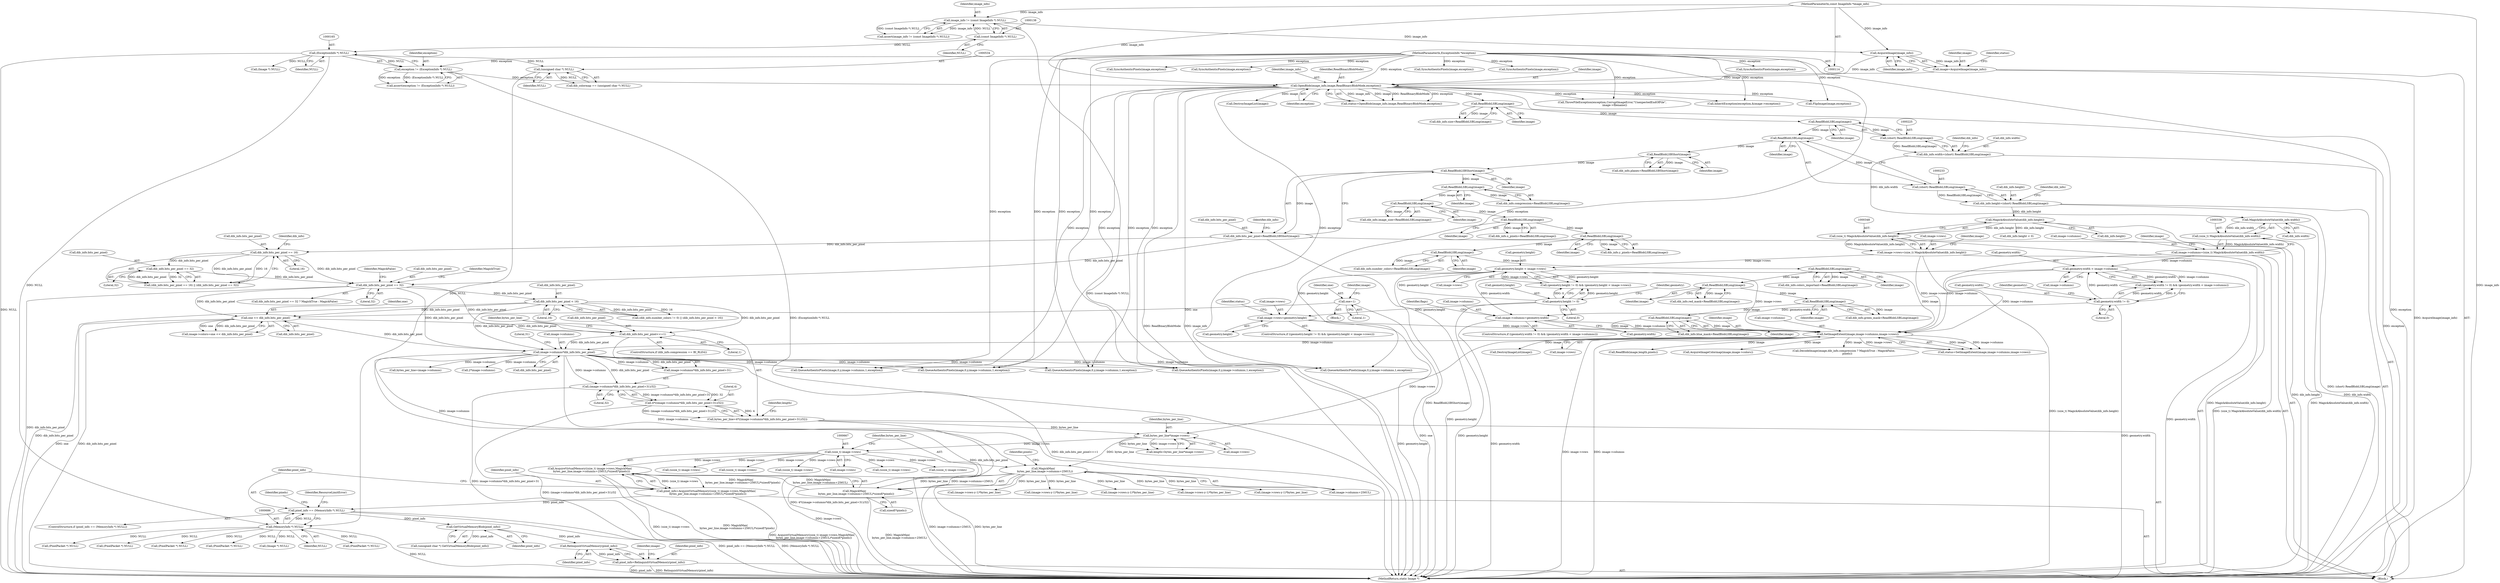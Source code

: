 digraph "0_ImageMagick_f6e9d0d9955e85bdd7540b251cd50d598dacc5e6_10@pointer" {
"1001619" [label="(Call,RelinquishVirtualMemory(pixel_info))"];
"1000695" [label="(Call,GetVirtualMemoryBlob(pixel_info))"];
"1000683" [label="(Call,pixel_info == (MemoryInfo *) NULL)"];
"1000663" [label="(Call,pixel_info=AcquireVirtualMemory((size_t) image->rows,MagickMax(\n    bytes_per_line,image->columns+256UL)*sizeof(*pixels)))"];
"1000665" [label="(Call,AcquireVirtualMemory((size_t) image->rows,MagickMax(\n    bytes_per_line,image->columns+256UL)*sizeof(*pixels)))"];
"1000666" [label="(Call,(size_t) image->rows)"];
"1000658" [label="(Call,bytes_per_line*image->rows)"];
"1000641" [label="(Call,bytes_per_line=4*((image->columns*dib_info.bits_per_pixel+31)/32))"];
"1000643" [label="(Call,4*((image->columns*dib_info.bits_per_pixel+31)/32))"];
"1000645" [label="(Call,(image->columns*dib_info.bits_per_pixel+31)/32)"];
"1000647" [label="(Call,image->columns*dib_info.bits_per_pixel)"];
"1000469" [label="(Call,SetImageExtent(image,image->columns,image->rows))"];
"1000319" [label="(Call,ReadBlobLSBLong(image))"];
"1000313" [label="(Call,ReadBlobLSBLong(image))"];
"1000307" [label="(Call,ReadBlobLSBLong(image))"];
"1000282" [label="(Call,ReadBlobLSBLong(image))"];
"1000276" [label="(Call,ReadBlobLSBLong(image))"];
"1000270" [label="(Call,ReadBlobLSBLong(image))"];
"1000264" [label="(Call,ReadBlobLSBLong(image))"];
"1000258" [label="(Call,ReadBlobLSBLong(image))"];
"1000252" [label="(Call,ReadBlobLSBLong(image))"];
"1000246" [label="(Call,ReadBlobLSBShort(image))"];
"1000240" [label="(Call,ReadBlobLSBShort(image))"];
"1000234" [label="(Call,ReadBlobLSBLong(image))"];
"1000226" [label="(Call,ReadBlobLSBLong(image))"];
"1000209" [label="(Call,ReadBlobLSBLong(image))"];
"1000179" [label="(Call,OpenBlob(image_info,image,ReadBinaryBlobMode,exception))"];
"1000175" [label="(Call,AcquireImage(image_info))"];
"1000135" [label="(Call,image_info != (const ImageInfo *) NULL)"];
"1000115" [label="(MethodParameterIn,const ImageInfo *image_info)"];
"1000137" [label="(Call,(const ImageInfo *) NULL)"];
"1000173" [label="(Call,image=AcquireImage(image_info))"];
"1000162" [label="(Call,exception != (ExceptionInfo *) NULL)"];
"1000116" [label="(MethodParameterIn,ExceptionInfo *exception)"];
"1000164" [label="(Call,(ExceptionInfo *) NULL)"];
"1000333" [label="(Call,image->columns=(size_t) MagickAbsoluteValue(dib_info.width))"];
"1000337" [label="(Call,(size_t) MagickAbsoluteValue(dib_info.width))"];
"1000339" [label="(Call,MagickAbsoluteValue(dib_info.width))"];
"1000220" [label="(Call,dib_info.width=(short) ReadBlobLSBLong(image))"];
"1000224" [label="(Call,(short) ReadBlobLSBLong(image))"];
"1000435" [label="(Call,image->columns=geometry.width)"];
"1000423" [label="(Call,geometry.width != 0)"];
"1000428" [label="(Call,geometry.width < image->columns)"];
"1000460" [label="(Call,image->rows=geometry.height)"];
"1000448" [label="(Call,geometry.height != 0)"];
"1000453" [label="(Call,geometry.height < image->rows)"];
"1000343" [label="(Call,image->rows=(size_t) MagickAbsoluteValue(dib_info.height))"];
"1000347" [label="(Call,(size_t) MagickAbsoluteValue(dib_info.height))"];
"1000349" [label="(Call,MagickAbsoluteValue(dib_info.height))"];
"1000228" [label="(Call,dib_info.height=(short) ReadBlobLSBLong(image))"];
"1000232" [label="(Call,(short) ReadBlobLSBLong(image))"];
"1000636" [label="(Call,dib_info.bits_per_pixel<<=1)"];
"1000365" [label="(Call,dib_info.bits_per_pixel < 16)"];
"1000326" [label="(Call,dib_info.bits_per_pixel == 32)"];
"1000297" [label="(Call,dib_info.bits_per_pixel == 32)"];
"1000292" [label="(Call,dib_info.bits_per_pixel == 16)"];
"1000242" [label="(Call,dib_info.bits_per_pixel=ReadBlobLSBShort(image))"];
"1000397" [label="(Call,one << dib_info.bits_per_pixel)"];
"1000384" [label="(Call,one=1)"];
"1000671" [label="(Call,MagickMax(\n    bytes_per_line,image->columns+256UL)*sizeof(*pixels))"];
"1000672" [label="(Call,MagickMax(\n    bytes_per_line,image->columns+256UL))"];
"1000685" [label="(Call,(MemoryInfo *) NULL)"];
"1000533" [label="(Call,(unsigned char *) NULL)"];
"1001617" [label="(Call,pixel_info=RelinquishVirtualMemory(pixel_info))"];
"1000369" [label="(Literal,16)"];
"1000928" [label="(Call,SyncAuthenticPixels(image,exception))"];
"1000325" [label="(Call,dib_info.bits_per_pixel == 32 ? MagickTrue : MagickFalse)"];
"1000448" [label="(Call,geometry.height != 0)"];
"1000689" [label="(Identifier,ResourceLimitError)"];
"1000471" [label="(Call,image->columns)"];
"1000137" [label="(Call,(const ImageInfo *) NULL)"];
"1000221" [label="(Call,dib_info.width)"];
"1000298" [label="(Call,dib_info.bits_per_pixel)"];
"1000179" [label="(Call,OpenBlob(image_info,image,ReadBinaryBlobMode,exception))"];
"1000227" [label="(Identifier,image)"];
"1000682" [label="(ControlStructure,if (pixel_info == (MemoryInfo *) NULL))"];
"1000303" [label="(Call,dib_info.red_mask=ReadBlobLSBLong(image))"];
"1001670" [label="(MethodReturn,static Image *)"];
"1000467" [label="(Call,status=SetImageExtent(image,image->columns,image->rows))"];
"1000385" [label="(Identifier,one)"];
"1000989" [label="(Call,(image->rows-y-1)*bytes_per_line)"];
"1000672" [label="(Call,MagickMax(\n    bytes_per_line,image->columns+256UL))"];
"1000174" [label="(Identifier,image)"];
"1000340" [label="(Call,dib_info.width)"];
"1000309" [label="(Call,dib_info.green_mask=ReadBlobLSBLong(image))"];
"1001150" [label="(Call,bytes_per_line=image->columns)"];
"1000116" [label="(MethodParameterIn,ExceptionInfo *exception)"];
"1000659" [label="(Identifier,bytes_per_line)"];
"1000272" [label="(Call,dib_info.number_colors=ReadBlobLSBLong(image))"];
"1000230" [label="(Identifier,dib_info)"];
"1000423" [label="(Call,geometry.width != 0)"];
"1000345" [label="(Identifier,image)"];
"1000235" [label="(Identifier,image)"];
"1000209" [label="(Call,ReadBlobLSBLong(image))"];
"1000247" [label="(Identifier,image)"];
"1000469" [label="(Call,SetImageExtent(image,image->columns,image->rows))"];
"1001198" [label="(Call,(PixelPacket *) NULL)"];
"1000320" [label="(Identifier,image)"];
"1000339" [label="(Call,MagickAbsoluteValue(dib_info.width))"];
"1001301" [label="(Call,(ssize_t) image->rows)"];
"1000343" [label="(Call,image->rows=(size_t) MagickAbsoluteValue(dib_info.height))"];
"1001159" [label="(Call,(ssize_t) image->rows)"];
"1000489" [label="(Call,DestroyImageList(image))"];
"1000194" [label="(Call,(Image *) NULL)"];
"1000664" [label="(Identifier,pixel_info)"];
"1000277" [label="(Identifier,image)"];
"1000173" [label="(Call,image=AcquireImage(image_info))"];
"1000474" [label="(Call,image->rows)"];
"1000182" [label="(Identifier,ReadBinaryBlobMode)"];
"1000656" [label="(Call,length=bytes_per_line*image->rows)"];
"1000139" [label="(Identifier,NULL)"];
"1001328" [label="(Call,QueueAuthenticPixels(image,0,y,image->columns,1,exception))"];
"1000783" [label="(Call,(ssize_t) image->rows)"];
"1000162" [label="(Call,exception != (ExceptionInfo *) NULL)"];
"1000452" [label="(Literal,0)"];
"1000660" [label="(Call,image->rows)"];
"1000712" [label="(Call,ReadBlob(image,length,pixels))"];
"1001292" [label="(Call,2*image->columns)"];
"1000454" [label="(Call,geometry.height)"];
"1001649" [label="(Call,(Image *) NULL)"];
"1000673" [label="(Identifier,bytes_per_line)"];
"1000637" [label="(Call,dib_info.bits_per_pixel)"];
"1001000" [label="(Call,QueueAuthenticPixels(image,0,y,image->columns,1,exception))"];
"1000232" [label="(Call,(short) ReadBlobLSBLong(image))"];
"1000390" [label="(Identifier,image)"];
"1000531" [label="(Call,dib_colormap == (unsigned char *) NULL)"];
"1000461" [label="(Call,image->rows)"];
"1001237" [label="(Call,SyncAuthenticPixels(image,exception))"];
"1000260" [label="(Call,dib_info.x_pixels=ReadBlobLSBLong(image))"];
"1000315" [label="(Call,dib_info.blue_mask=ReadBlobLSBLong(image))"];
"1000668" [label="(Call,image->rows)"];
"1000683" [label="(Call,pixel_info == (MemoryInfo *) NULL)"];
"1000161" [label="(Call,assert(exception != (ExceptionInfo *) NULL))"];
"1000449" [label="(Call,geometry.height)"];
"1000181" [label="(Identifier,image)"];
"1000810" [label="(Call,QueueAuthenticPixels(image,0,y,image->columns,1,exception))"];
"1000191" [label="(Call,DestroyImageList(image))"];
"1000307" [label="(Call,ReadBlobLSBLong(image))"];
"1000655" [label="(Literal,32)"];
"1000296" [label="(Literal,16)"];
"1000365" [label="(Call,dib_info.bits_per_pixel < 16)"];
"1000164" [label="(Call,(ExceptionInfo *) NULL)"];
"1000282" [label="(Call,ReadBlobLSBLong(image))"];
"1000687" [label="(Identifier,NULL)"];
"1000654" [label="(Literal,31)"];
"1000693" [label="(Call,(unsigned char *) GetVirtualMemoryBlob(pixel_info))"];
"1000674" [label="(Call,image->columns+256UL)"];
"1000359" [label="(Call,(dib_info.number_colors != 0) || (dib_info.bits_per_pixel < 16))"];
"1000646" [label="(Call,image->columns*dib_info.bits_per_pixel+31)"];
"1000822" [label="(Call,(PixelPacket *) NULL)"];
"1001097" [label="(Call,SyncAuthenticPixels(image,exception))"];
"1000334" [label="(Call,image->columns)"];
"1000421" [label="(ControlStructure,if ((geometry.width != 0) && (geometry.width < image->columns)))"];
"1000205" [label="(Call,dib_info.size=ReadBlobLSBLong(image))"];
"1000264" [label="(Call,ReadBlobLSBLong(image))"];
"1000436" [label="(Call,image->columns)"];
"1000236" [label="(Call,dib_info.planes=ReadBlobLSBShort(image))"];
"1000460" [label="(Call,image->rows=geometry.height)"];
"1000444" [label="(Identifier,flags)"];
"1000242" [label="(Call,dib_info.bits_per_pixel=ReadBlobLSBShort(image))"];
"1000349" [label="(Call,MagickAbsoluteValue(dib_info.height))"];
"1000482" [label="(Call,InheritException(exception,&image->exception))"];
"1000210" [label="(Identifier,image)"];
"1000330" [label="(Literal,32)"];
"1000696" [label="(Identifier,pixel_info)"];
"1001487" [label="(Call,(ssize_t) image->rows)"];
"1000428" [label="(Call,geometry.width < image->columns)"];
"1001617" [label="(Call,pixel_info=RelinquishVirtualMemory(pixel_info))"];
"1000658" [label="(Call,bytes_per_line*image->rows)"];
"1000278" [label="(Call,dib_info.colors_important=ReadBlobLSBLong(image))"];
"1000685" [label="(Call,(MemoryInfo *) NULL)"];
"1000258" [label="(Call,ReadBlobLSBLong(image))"];
"1000270" [label="(Call,ReadBlobLSBLong(image))"];
"1000180" [label="(Identifier,image_info)"];
"1000695" [label="(Call,GetVirtualMemoryBlob(pixel_info))"];
"1000344" [label="(Call,image->rows)"];
"1001643" [label="(Call,FlipImage(image,exception))"];
"1000134" [label="(Call,assert(image_info != (const ImageInfo *) NULL))"];
"1001624" [label="(Identifier,image)"];
"1000347" [label="(Call,(size_t) MagickAbsoluteValue(dib_info.height))"];
"1000681" [label="(Identifier,pixels)"];
"1001634" [label="(Call,dib_info.height < 0)"];
"1001526" [label="(Call,(PixelPacket *) NULL)"];
"1000671" [label="(Call,MagickMax(\n    bytes_per_line,image->columns+256UL)*sizeof(*pixels))"];
"1000228" [label="(Call,dib_info.height=(short) ReadBlobLSBLong(image))"];
"1000366" [label="(Call,dib_info.bits_per_pixel)"];
"1000117" [label="(Block,)"];
"1000422" [label="(Call,(geometry.width != 0) && (geometry.width < image->columns))"];
"1001619" [label="(Call,RelinquishVirtualMemory(pixel_info))"];
"1000470" [label="(Identifier,image)"];
"1000283" [label="(Identifier,image)"];
"1000657" [label="(Identifier,length)"];
"1000229" [label="(Call,dib_info.height)"];
"1000252" [label="(Call,ReadBlobLSBLong(image))"];
"1000332" [label="(Identifier,MagickFalse)"];
"1000240" [label="(Call,ReadBlobLSBShort(image))"];
"1000246" [label="(Call,ReadBlobLSBShort(image))"];
"1000243" [label="(Call,dib_info.bits_per_pixel)"];
"1000642" [label="(Identifier,bytes_per_line)"];
"1000314" [label="(Identifier,image)"];
"1000641" [label="(Call,bytes_per_line=4*((image->columns*dib_info.bits_per_pixel+31)/32))"];
"1000326" [label="(Call,dib_info.bits_per_pixel == 32)"];
"1000248" [label="(Call,dib_info.compression=ReadBlobLSBLong(image))"];
"1000297" [label="(Call,dib_info.bits_per_pixel == 32)"];
"1000115" [label="(MethodParameterIn,const ImageInfo *image_info)"];
"1000648" [label="(Call,image->columns)"];
"1000432" [label="(Call,image->columns)"];
"1000799" [label="(Call,(image->rows-y-1)*bytes_per_line)"];
"1000163" [label="(Identifier,exception)"];
"1000424" [label="(Call,geometry.width)"];
"1000327" [label="(Call,dib_info.bits_per_pixel)"];
"1000301" [label="(Literal,32)"];
"1000259" [label="(Identifier,image)"];
"1000640" [label="(Literal,1)"];
"1000238" [label="(Identifier,dib_info)"];
"1000427" [label="(Literal,0)"];
"1001012" [label="(Call,(PixelPacket *) NULL)"];
"1000644" [label="(Literal,4)"];
"1000651" [label="(Call,dib_info.bits_per_pixel)"];
"1000973" [label="(Call,(ssize_t) image->rows)"];
"1000337" [label="(Call,(size_t) MagickAbsoluteValue(dib_info.width))"];
"1000684" [label="(Identifier,pixel_info)"];
"1000397" [label="(Call,one << dib_info.bits_per_pixel)"];
"1000183" [label="(Identifier,exception)"];
"1000398" [label="(Identifier,one)"];
"1000370" [label="(Block,)"];
"1000386" [label="(Literal,1)"];
"1001340" [label="(Call,(PixelPacket *) NULL)"];
"1000447" [label="(Call,(geometry.height != 0) && (geometry.height < image->rows))"];
"1000384" [label="(Call,one=1)"];
"1000299" [label="(Identifier,dib_info)"];
"1000350" [label="(Call,dib_info.height)"];
"1001618" [label="(Identifier,pixel_info)"];
"1000630" [label="(ControlStructure,if (dib_info.compression == BI_RLE4))"];
"1000453" [label="(Call,geometry.height < image->rows)"];
"1000679" [label="(Call,sizeof(*pixels))"];
"1000241" [label="(Identifier,image)"];
"1000271" [label="(Identifier,image)"];
"1000503" [label="(Call,AcquireImageColormap(image,image->colors))"];
"1000266" [label="(Call,dib_info.y_pixels=ReadBlobLSBLong(image))"];
"1000166" [label="(Identifier,NULL)"];
"1000292" [label="(Call,dib_info.bits_per_pixel == 16)"];
"1000665" [label="(Call,AcquireVirtualMemory((size_t) image->rows,MagickMax(\n    bytes_per_line,image->columns+256UL)*sizeof(*pixels)))"];
"1000136" [label="(Identifier,image_info)"];
"1000429" [label="(Call,geometry.width)"];
"1000692" [label="(Identifier,pixels)"];
"1000333" [label="(Call,image->columns=(size_t) MagickAbsoluteValue(dib_info.width))"];
"1000455" [label="(Identifier,geometry)"];
"1000224" [label="(Call,(short) ReadBlobLSBLong(image))"];
"1000226" [label="(Call,ReadBlobLSBLong(image))"];
"1000355" [label="(Identifier,image)"];
"1001514" [label="(Call,QueueAuthenticPixels(image,0,y,image->columns,1,exception))"];
"1000439" [label="(Call,geometry.width)"];
"1000393" [label="(Call,image->colors=one << dib_info.bits_per_pixel)"];
"1000636" [label="(Call,dib_info.bits_per_pixel<<=1)"];
"1001175" [label="(Call,(image->rows-y-1)*bytes_per_line)"];
"1000645" [label="(Call,(image->columns*dib_info.bits_per_pixel+31)/32)"];
"1000178" [label="(Identifier,status)"];
"1001578" [label="(Call,SyncAuthenticPixels(image,exception))"];
"1000446" [label="(ControlStructure,if ((geometry.height != 0) && (geometry.height < image->rows)))"];
"1000177" [label="(Call,status=OpenBlob(image_info,image,ReadBinaryBlobMode,exception))"];
"1000399" [label="(Call,dib_info.bits_per_pixel)"];
"1000464" [label="(Call,geometry.height)"];
"1000234" [label="(Call,ReadBlobLSBLong(image))"];
"1001503" [label="(Call,(image->rows-y-1)*bytes_per_line)"];
"1000535" [label="(Identifier,NULL)"];
"1000647" [label="(Call,image->columns*dib_info.bits_per_pixel)"];
"1001626" [label="(Call,ThrowFileException(exception,CorruptImageError,\"UnexpectedEndOfFile\",\n      image->filename))"];
"1000533" [label="(Call,(unsigned char *) NULL)"];
"1000729" [label="(Call,DecodeImage(image,dib_info.compression ? MagickTrue : MagickFalse,\n        pixels))"];
"1000276" [label="(Call,ReadBlobLSBLong(image))"];
"1000313" [label="(Call,ReadBlobLSBLong(image))"];
"1000220" [label="(Call,dib_info.width=(short) ReadBlobLSBLong(image))"];
"1000430" [label="(Identifier,geometry)"];
"1001620" [label="(Identifier,pixel_info)"];
"1000293" [label="(Call,dib_info.bits_per_pixel)"];
"1000175" [label="(Call,AcquireImage(image_info))"];
"1000291" [label="(Call,(dib_info.bits_per_pixel == 16) || (dib_info.bits_per_pixel == 32))"];
"1000176" [label="(Identifier,image_info)"];
"1001186" [label="(Call,QueueAuthenticPixels(image,0,y,image->columns,1,exception))"];
"1000331" [label="(Identifier,MagickTrue)"];
"1000253" [label="(Identifier,image)"];
"1000468" [label="(Identifier,status)"];
"1000135" [label="(Call,image_info != (const ImageInfo *) NULL)"];
"1001445" [label="(Call,SyncAuthenticPixels(image,exception))"];
"1000435" [label="(Call,image->columns=geometry.width)"];
"1000250" [label="(Identifier,dib_info)"];
"1001317" [label="(Call,(image->rows-y-1)*bytes_per_line)"];
"1000319" [label="(Call,ReadBlobLSBLong(image))"];
"1000254" [label="(Call,dib_info.image_size=ReadBlobLSBLong(image))"];
"1000265" [label="(Identifier,image)"];
"1000308" [label="(Identifier,image)"];
"1000666" [label="(Call,(size_t) image->rows)"];
"1000663" [label="(Call,pixel_info=AcquireVirtualMemory((size_t) image->rows,MagickMax(\n    bytes_per_line,image->columns+256UL)*sizeof(*pixels)))"];
"1000457" [label="(Call,image->rows)"];
"1000643" [label="(Call,4*((image->columns*dib_info.bits_per_pixel+31)/32))"];
"1001619" -> "1001617"  [label="AST: "];
"1001619" -> "1001620"  [label="CFG: "];
"1001620" -> "1001619"  [label="AST: "];
"1001617" -> "1001619"  [label="CFG: "];
"1001619" -> "1001617"  [label="DDG: pixel_info"];
"1000695" -> "1001619"  [label="DDG: pixel_info"];
"1000695" -> "1000693"  [label="AST: "];
"1000695" -> "1000696"  [label="CFG: "];
"1000696" -> "1000695"  [label="AST: "];
"1000693" -> "1000695"  [label="CFG: "];
"1000695" -> "1000693"  [label="DDG: pixel_info"];
"1000683" -> "1000695"  [label="DDG: pixel_info"];
"1000683" -> "1000682"  [label="AST: "];
"1000683" -> "1000685"  [label="CFG: "];
"1000684" -> "1000683"  [label="AST: "];
"1000685" -> "1000683"  [label="AST: "];
"1000689" -> "1000683"  [label="CFG: "];
"1000692" -> "1000683"  [label="CFG: "];
"1000683" -> "1001670"  [label="DDG: pixel_info == (MemoryInfo *) NULL"];
"1000683" -> "1001670"  [label="DDG: (MemoryInfo *) NULL"];
"1000663" -> "1000683"  [label="DDG: pixel_info"];
"1000685" -> "1000683"  [label="DDG: NULL"];
"1000663" -> "1000117"  [label="AST: "];
"1000663" -> "1000665"  [label="CFG: "];
"1000664" -> "1000663"  [label="AST: "];
"1000665" -> "1000663"  [label="AST: "];
"1000684" -> "1000663"  [label="CFG: "];
"1000663" -> "1001670"  [label="DDG: AcquireVirtualMemory((size_t) image->rows,MagickMax(\n    bytes_per_line,image->columns+256UL)*sizeof(*pixels))"];
"1000665" -> "1000663"  [label="DDG: (size_t) image->rows"];
"1000665" -> "1000663"  [label="DDG: MagickMax(\n    bytes_per_line,image->columns+256UL)*sizeof(*pixels)"];
"1000665" -> "1000671"  [label="CFG: "];
"1000666" -> "1000665"  [label="AST: "];
"1000671" -> "1000665"  [label="AST: "];
"1000665" -> "1001670"  [label="DDG: MagickMax(\n    bytes_per_line,image->columns+256UL)*sizeof(*pixels)"];
"1000665" -> "1001670"  [label="DDG: (size_t) image->rows"];
"1000666" -> "1000665"  [label="DDG: image->rows"];
"1000671" -> "1000665"  [label="DDG: MagickMax(\n    bytes_per_line,image->columns+256UL)"];
"1000666" -> "1000668"  [label="CFG: "];
"1000667" -> "1000666"  [label="AST: "];
"1000668" -> "1000666"  [label="AST: "];
"1000673" -> "1000666"  [label="CFG: "];
"1000666" -> "1001670"  [label="DDG: image->rows"];
"1000658" -> "1000666"  [label="DDG: image->rows"];
"1000666" -> "1000783"  [label="DDG: image->rows"];
"1000666" -> "1000973"  [label="DDG: image->rows"];
"1000666" -> "1001159"  [label="DDG: image->rows"];
"1000666" -> "1001301"  [label="DDG: image->rows"];
"1000666" -> "1001487"  [label="DDG: image->rows"];
"1000658" -> "1000656"  [label="AST: "];
"1000658" -> "1000660"  [label="CFG: "];
"1000659" -> "1000658"  [label="AST: "];
"1000660" -> "1000658"  [label="AST: "];
"1000656" -> "1000658"  [label="CFG: "];
"1000658" -> "1000656"  [label="DDG: bytes_per_line"];
"1000658" -> "1000656"  [label="DDG: image->rows"];
"1000641" -> "1000658"  [label="DDG: bytes_per_line"];
"1000469" -> "1000658"  [label="DDG: image->rows"];
"1000658" -> "1000672"  [label="DDG: bytes_per_line"];
"1000641" -> "1000117"  [label="AST: "];
"1000641" -> "1000643"  [label="CFG: "];
"1000642" -> "1000641"  [label="AST: "];
"1000643" -> "1000641"  [label="AST: "];
"1000657" -> "1000641"  [label="CFG: "];
"1000641" -> "1001670"  [label="DDG: 4*((image->columns*dib_info.bits_per_pixel+31)/32)"];
"1000643" -> "1000641"  [label="DDG: 4"];
"1000643" -> "1000641"  [label="DDG: (image->columns*dib_info.bits_per_pixel+31)/32"];
"1000643" -> "1000645"  [label="CFG: "];
"1000644" -> "1000643"  [label="AST: "];
"1000645" -> "1000643"  [label="AST: "];
"1000643" -> "1001670"  [label="DDG: (image->columns*dib_info.bits_per_pixel+31)/32"];
"1000645" -> "1000643"  [label="DDG: image->columns*dib_info.bits_per_pixel+31"];
"1000645" -> "1000643"  [label="DDG: 32"];
"1000645" -> "1000655"  [label="CFG: "];
"1000646" -> "1000645"  [label="AST: "];
"1000655" -> "1000645"  [label="AST: "];
"1000645" -> "1001670"  [label="DDG: image->columns*dib_info.bits_per_pixel+31"];
"1000647" -> "1000645"  [label="DDG: image->columns"];
"1000647" -> "1000645"  [label="DDG: dib_info.bits_per_pixel"];
"1000647" -> "1000646"  [label="AST: "];
"1000647" -> "1000651"  [label="CFG: "];
"1000648" -> "1000647"  [label="AST: "];
"1000651" -> "1000647"  [label="AST: "];
"1000654" -> "1000647"  [label="CFG: "];
"1000647" -> "1001670"  [label="DDG: dib_info.bits_per_pixel"];
"1000647" -> "1000646"  [label="DDG: image->columns"];
"1000647" -> "1000646"  [label="DDG: dib_info.bits_per_pixel"];
"1000469" -> "1000647"  [label="DDG: image->columns"];
"1000636" -> "1000647"  [label="DDG: dib_info.bits_per_pixel"];
"1000365" -> "1000647"  [label="DDG: dib_info.bits_per_pixel"];
"1000326" -> "1000647"  [label="DDG: dib_info.bits_per_pixel"];
"1000397" -> "1000647"  [label="DDG: dib_info.bits_per_pixel"];
"1000647" -> "1000672"  [label="DDG: image->columns"];
"1000647" -> "1000674"  [label="DDG: image->columns"];
"1000647" -> "1000810"  [label="DDG: image->columns"];
"1000647" -> "1001000"  [label="DDG: image->columns"];
"1000647" -> "1001150"  [label="DDG: image->columns"];
"1000647" -> "1001186"  [label="DDG: image->columns"];
"1000647" -> "1001292"  [label="DDG: image->columns"];
"1000647" -> "1001328"  [label="DDG: image->columns"];
"1000647" -> "1001514"  [label="DDG: image->columns"];
"1000469" -> "1000467"  [label="AST: "];
"1000469" -> "1000474"  [label="CFG: "];
"1000470" -> "1000469"  [label="AST: "];
"1000471" -> "1000469"  [label="AST: "];
"1000474" -> "1000469"  [label="AST: "];
"1000467" -> "1000469"  [label="CFG: "];
"1000469" -> "1001670"  [label="DDG: image->rows"];
"1000469" -> "1001670"  [label="DDG: image->columns"];
"1000469" -> "1000467"  [label="DDG: image"];
"1000469" -> "1000467"  [label="DDG: image->columns"];
"1000469" -> "1000467"  [label="DDG: image->rows"];
"1000319" -> "1000469"  [label="DDG: image"];
"1000282" -> "1000469"  [label="DDG: image"];
"1000333" -> "1000469"  [label="DDG: image->columns"];
"1000435" -> "1000469"  [label="DDG: image->columns"];
"1000428" -> "1000469"  [label="DDG: image->columns"];
"1000460" -> "1000469"  [label="DDG: image->rows"];
"1000343" -> "1000469"  [label="DDG: image->rows"];
"1000453" -> "1000469"  [label="DDG: image->rows"];
"1000469" -> "1000489"  [label="DDG: image"];
"1000469" -> "1000503"  [label="DDG: image"];
"1000469" -> "1000712"  [label="DDG: image"];
"1000469" -> "1000729"  [label="DDG: image"];
"1000319" -> "1000315"  [label="AST: "];
"1000319" -> "1000320"  [label="CFG: "];
"1000320" -> "1000319"  [label="AST: "];
"1000315" -> "1000319"  [label="CFG: "];
"1000319" -> "1000315"  [label="DDG: image"];
"1000313" -> "1000319"  [label="DDG: image"];
"1000313" -> "1000309"  [label="AST: "];
"1000313" -> "1000314"  [label="CFG: "];
"1000314" -> "1000313"  [label="AST: "];
"1000309" -> "1000313"  [label="CFG: "];
"1000313" -> "1000309"  [label="DDG: image"];
"1000307" -> "1000313"  [label="DDG: image"];
"1000307" -> "1000303"  [label="AST: "];
"1000307" -> "1000308"  [label="CFG: "];
"1000308" -> "1000307"  [label="AST: "];
"1000303" -> "1000307"  [label="CFG: "];
"1000307" -> "1000303"  [label="DDG: image"];
"1000282" -> "1000307"  [label="DDG: image"];
"1000282" -> "1000278"  [label="AST: "];
"1000282" -> "1000283"  [label="CFG: "];
"1000283" -> "1000282"  [label="AST: "];
"1000278" -> "1000282"  [label="CFG: "];
"1000282" -> "1000278"  [label="DDG: image"];
"1000276" -> "1000282"  [label="DDG: image"];
"1000276" -> "1000272"  [label="AST: "];
"1000276" -> "1000277"  [label="CFG: "];
"1000277" -> "1000276"  [label="AST: "];
"1000272" -> "1000276"  [label="CFG: "];
"1000276" -> "1000272"  [label="DDG: image"];
"1000270" -> "1000276"  [label="DDG: image"];
"1000270" -> "1000266"  [label="AST: "];
"1000270" -> "1000271"  [label="CFG: "];
"1000271" -> "1000270"  [label="AST: "];
"1000266" -> "1000270"  [label="CFG: "];
"1000270" -> "1000266"  [label="DDG: image"];
"1000264" -> "1000270"  [label="DDG: image"];
"1000264" -> "1000260"  [label="AST: "];
"1000264" -> "1000265"  [label="CFG: "];
"1000265" -> "1000264"  [label="AST: "];
"1000260" -> "1000264"  [label="CFG: "];
"1000264" -> "1000260"  [label="DDG: image"];
"1000258" -> "1000264"  [label="DDG: image"];
"1000258" -> "1000254"  [label="AST: "];
"1000258" -> "1000259"  [label="CFG: "];
"1000259" -> "1000258"  [label="AST: "];
"1000254" -> "1000258"  [label="CFG: "];
"1000258" -> "1000254"  [label="DDG: image"];
"1000252" -> "1000258"  [label="DDG: image"];
"1000252" -> "1000248"  [label="AST: "];
"1000252" -> "1000253"  [label="CFG: "];
"1000253" -> "1000252"  [label="AST: "];
"1000248" -> "1000252"  [label="CFG: "];
"1000252" -> "1000248"  [label="DDG: image"];
"1000246" -> "1000252"  [label="DDG: image"];
"1000246" -> "1000242"  [label="AST: "];
"1000246" -> "1000247"  [label="CFG: "];
"1000247" -> "1000246"  [label="AST: "];
"1000242" -> "1000246"  [label="CFG: "];
"1000246" -> "1000242"  [label="DDG: image"];
"1000240" -> "1000246"  [label="DDG: image"];
"1000240" -> "1000236"  [label="AST: "];
"1000240" -> "1000241"  [label="CFG: "];
"1000241" -> "1000240"  [label="AST: "];
"1000236" -> "1000240"  [label="CFG: "];
"1000240" -> "1000236"  [label="DDG: image"];
"1000234" -> "1000240"  [label="DDG: image"];
"1000234" -> "1000232"  [label="AST: "];
"1000234" -> "1000235"  [label="CFG: "];
"1000235" -> "1000234"  [label="AST: "];
"1000232" -> "1000234"  [label="CFG: "];
"1000234" -> "1000232"  [label="DDG: image"];
"1000226" -> "1000234"  [label="DDG: image"];
"1000226" -> "1000224"  [label="AST: "];
"1000226" -> "1000227"  [label="CFG: "];
"1000227" -> "1000226"  [label="AST: "];
"1000224" -> "1000226"  [label="CFG: "];
"1000226" -> "1000224"  [label="DDG: image"];
"1000209" -> "1000226"  [label="DDG: image"];
"1000209" -> "1000205"  [label="AST: "];
"1000209" -> "1000210"  [label="CFG: "];
"1000210" -> "1000209"  [label="AST: "];
"1000205" -> "1000209"  [label="CFG: "];
"1000209" -> "1000205"  [label="DDG: image"];
"1000179" -> "1000209"  [label="DDG: image"];
"1000179" -> "1000177"  [label="AST: "];
"1000179" -> "1000183"  [label="CFG: "];
"1000180" -> "1000179"  [label="AST: "];
"1000181" -> "1000179"  [label="AST: "];
"1000182" -> "1000179"  [label="AST: "];
"1000183" -> "1000179"  [label="AST: "];
"1000177" -> "1000179"  [label="CFG: "];
"1000179" -> "1001670"  [label="DDG: ReadBinaryBlobMode"];
"1000179" -> "1001670"  [label="DDG: image_info"];
"1000179" -> "1001670"  [label="DDG: exception"];
"1000179" -> "1000177"  [label="DDG: image_info"];
"1000179" -> "1000177"  [label="DDG: image"];
"1000179" -> "1000177"  [label="DDG: ReadBinaryBlobMode"];
"1000179" -> "1000177"  [label="DDG: exception"];
"1000175" -> "1000179"  [label="DDG: image_info"];
"1000115" -> "1000179"  [label="DDG: image_info"];
"1000173" -> "1000179"  [label="DDG: image"];
"1000162" -> "1000179"  [label="DDG: exception"];
"1000116" -> "1000179"  [label="DDG: exception"];
"1000179" -> "1000191"  [label="DDG: image"];
"1000179" -> "1000482"  [label="DDG: exception"];
"1000179" -> "1000810"  [label="DDG: exception"];
"1000179" -> "1001000"  [label="DDG: exception"];
"1000179" -> "1001186"  [label="DDG: exception"];
"1000179" -> "1001328"  [label="DDG: exception"];
"1000179" -> "1001514"  [label="DDG: exception"];
"1000179" -> "1001626"  [label="DDG: exception"];
"1000179" -> "1001643"  [label="DDG: exception"];
"1000175" -> "1000173"  [label="AST: "];
"1000175" -> "1000176"  [label="CFG: "];
"1000176" -> "1000175"  [label="AST: "];
"1000173" -> "1000175"  [label="CFG: "];
"1000175" -> "1000173"  [label="DDG: image_info"];
"1000135" -> "1000175"  [label="DDG: image_info"];
"1000115" -> "1000175"  [label="DDG: image_info"];
"1000135" -> "1000134"  [label="AST: "];
"1000135" -> "1000137"  [label="CFG: "];
"1000136" -> "1000135"  [label="AST: "];
"1000137" -> "1000135"  [label="AST: "];
"1000134" -> "1000135"  [label="CFG: "];
"1000135" -> "1001670"  [label="DDG: (const ImageInfo *) NULL"];
"1000135" -> "1000134"  [label="DDG: image_info"];
"1000135" -> "1000134"  [label="DDG: (const ImageInfo *) NULL"];
"1000115" -> "1000135"  [label="DDG: image_info"];
"1000137" -> "1000135"  [label="DDG: NULL"];
"1000115" -> "1000114"  [label="AST: "];
"1000115" -> "1001670"  [label="DDG: image_info"];
"1000137" -> "1000139"  [label="CFG: "];
"1000138" -> "1000137"  [label="AST: "];
"1000139" -> "1000137"  [label="AST: "];
"1000137" -> "1000164"  [label="DDG: NULL"];
"1000173" -> "1000117"  [label="AST: "];
"1000174" -> "1000173"  [label="AST: "];
"1000178" -> "1000173"  [label="CFG: "];
"1000173" -> "1001670"  [label="DDG: AcquireImage(image_info)"];
"1000162" -> "1000161"  [label="AST: "];
"1000162" -> "1000164"  [label="CFG: "];
"1000163" -> "1000162"  [label="AST: "];
"1000164" -> "1000162"  [label="AST: "];
"1000161" -> "1000162"  [label="CFG: "];
"1000162" -> "1001670"  [label="DDG: (ExceptionInfo *) NULL"];
"1000162" -> "1000161"  [label="DDG: exception"];
"1000162" -> "1000161"  [label="DDG: (ExceptionInfo *) NULL"];
"1000116" -> "1000162"  [label="DDG: exception"];
"1000164" -> "1000162"  [label="DDG: NULL"];
"1000116" -> "1000114"  [label="AST: "];
"1000116" -> "1001670"  [label="DDG: exception"];
"1000116" -> "1000482"  [label="DDG: exception"];
"1000116" -> "1000810"  [label="DDG: exception"];
"1000116" -> "1000928"  [label="DDG: exception"];
"1000116" -> "1001000"  [label="DDG: exception"];
"1000116" -> "1001097"  [label="DDG: exception"];
"1000116" -> "1001186"  [label="DDG: exception"];
"1000116" -> "1001237"  [label="DDG: exception"];
"1000116" -> "1001328"  [label="DDG: exception"];
"1000116" -> "1001445"  [label="DDG: exception"];
"1000116" -> "1001514"  [label="DDG: exception"];
"1000116" -> "1001578"  [label="DDG: exception"];
"1000116" -> "1001626"  [label="DDG: exception"];
"1000116" -> "1001643"  [label="DDG: exception"];
"1000164" -> "1000166"  [label="CFG: "];
"1000165" -> "1000164"  [label="AST: "];
"1000166" -> "1000164"  [label="AST: "];
"1000164" -> "1001670"  [label="DDG: NULL"];
"1000164" -> "1000194"  [label="DDG: NULL"];
"1000164" -> "1000533"  [label="DDG: NULL"];
"1000164" -> "1000685"  [label="DDG: NULL"];
"1000333" -> "1000117"  [label="AST: "];
"1000333" -> "1000337"  [label="CFG: "];
"1000334" -> "1000333"  [label="AST: "];
"1000337" -> "1000333"  [label="AST: "];
"1000345" -> "1000333"  [label="CFG: "];
"1000333" -> "1001670"  [label="DDG: (size_t) MagickAbsoluteValue(dib_info.width)"];
"1000337" -> "1000333"  [label="DDG: MagickAbsoluteValue(dib_info.width)"];
"1000333" -> "1000428"  [label="DDG: image->columns"];
"1000337" -> "1000339"  [label="CFG: "];
"1000338" -> "1000337"  [label="AST: "];
"1000339" -> "1000337"  [label="AST: "];
"1000337" -> "1001670"  [label="DDG: MagickAbsoluteValue(dib_info.width)"];
"1000339" -> "1000337"  [label="DDG: dib_info.width"];
"1000339" -> "1000340"  [label="CFG: "];
"1000340" -> "1000339"  [label="AST: "];
"1000339" -> "1001670"  [label="DDG: dib_info.width"];
"1000220" -> "1000339"  [label="DDG: dib_info.width"];
"1000220" -> "1000117"  [label="AST: "];
"1000220" -> "1000224"  [label="CFG: "];
"1000221" -> "1000220"  [label="AST: "];
"1000224" -> "1000220"  [label="AST: "];
"1000230" -> "1000220"  [label="CFG: "];
"1000224" -> "1000220"  [label="DDG: ReadBlobLSBLong(image)"];
"1000225" -> "1000224"  [label="AST: "];
"1000435" -> "1000421"  [label="AST: "];
"1000435" -> "1000439"  [label="CFG: "];
"1000436" -> "1000435"  [label="AST: "];
"1000439" -> "1000435"  [label="AST: "];
"1000444" -> "1000435"  [label="CFG: "];
"1000435" -> "1001670"  [label="DDG: geometry.width"];
"1000423" -> "1000435"  [label="DDG: geometry.width"];
"1000428" -> "1000435"  [label="DDG: geometry.width"];
"1000423" -> "1000422"  [label="AST: "];
"1000423" -> "1000427"  [label="CFG: "];
"1000424" -> "1000423"  [label="AST: "];
"1000427" -> "1000423"  [label="AST: "];
"1000430" -> "1000423"  [label="CFG: "];
"1000422" -> "1000423"  [label="CFG: "];
"1000423" -> "1001670"  [label="DDG: geometry.width"];
"1000423" -> "1000422"  [label="DDG: geometry.width"];
"1000423" -> "1000422"  [label="DDG: 0"];
"1000423" -> "1000428"  [label="DDG: geometry.width"];
"1000428" -> "1000422"  [label="AST: "];
"1000428" -> "1000432"  [label="CFG: "];
"1000429" -> "1000428"  [label="AST: "];
"1000432" -> "1000428"  [label="AST: "];
"1000422" -> "1000428"  [label="CFG: "];
"1000428" -> "1001670"  [label="DDG: geometry.width"];
"1000428" -> "1000422"  [label="DDG: geometry.width"];
"1000428" -> "1000422"  [label="DDG: image->columns"];
"1000460" -> "1000446"  [label="AST: "];
"1000460" -> "1000464"  [label="CFG: "];
"1000461" -> "1000460"  [label="AST: "];
"1000464" -> "1000460"  [label="AST: "];
"1000468" -> "1000460"  [label="CFG: "];
"1000460" -> "1001670"  [label="DDG: geometry.height"];
"1000448" -> "1000460"  [label="DDG: geometry.height"];
"1000453" -> "1000460"  [label="DDG: geometry.height"];
"1000448" -> "1000447"  [label="AST: "];
"1000448" -> "1000452"  [label="CFG: "];
"1000449" -> "1000448"  [label="AST: "];
"1000452" -> "1000448"  [label="AST: "];
"1000455" -> "1000448"  [label="CFG: "];
"1000447" -> "1000448"  [label="CFG: "];
"1000448" -> "1001670"  [label="DDG: geometry.height"];
"1000448" -> "1000447"  [label="DDG: geometry.height"];
"1000448" -> "1000447"  [label="DDG: 0"];
"1000448" -> "1000453"  [label="DDG: geometry.height"];
"1000453" -> "1000447"  [label="AST: "];
"1000453" -> "1000457"  [label="CFG: "];
"1000454" -> "1000453"  [label="AST: "];
"1000457" -> "1000453"  [label="AST: "];
"1000447" -> "1000453"  [label="CFG: "];
"1000453" -> "1001670"  [label="DDG: geometry.height"];
"1000453" -> "1000447"  [label="DDG: geometry.height"];
"1000453" -> "1000447"  [label="DDG: image->rows"];
"1000343" -> "1000453"  [label="DDG: image->rows"];
"1000343" -> "1000117"  [label="AST: "];
"1000343" -> "1000347"  [label="CFG: "];
"1000344" -> "1000343"  [label="AST: "];
"1000347" -> "1000343"  [label="AST: "];
"1000355" -> "1000343"  [label="CFG: "];
"1000343" -> "1001670"  [label="DDG: (size_t) MagickAbsoluteValue(dib_info.height)"];
"1000347" -> "1000343"  [label="DDG: MagickAbsoluteValue(dib_info.height)"];
"1000347" -> "1000349"  [label="CFG: "];
"1000348" -> "1000347"  [label="AST: "];
"1000349" -> "1000347"  [label="AST: "];
"1000347" -> "1001670"  [label="DDG: MagickAbsoluteValue(dib_info.height)"];
"1000349" -> "1000347"  [label="DDG: dib_info.height"];
"1000349" -> "1000350"  [label="CFG: "];
"1000350" -> "1000349"  [label="AST: "];
"1000349" -> "1001670"  [label="DDG: dib_info.height"];
"1000228" -> "1000349"  [label="DDG: dib_info.height"];
"1000349" -> "1001634"  [label="DDG: dib_info.height"];
"1000228" -> "1000117"  [label="AST: "];
"1000228" -> "1000232"  [label="CFG: "];
"1000229" -> "1000228"  [label="AST: "];
"1000232" -> "1000228"  [label="AST: "];
"1000238" -> "1000228"  [label="CFG: "];
"1000228" -> "1001670"  [label="DDG: (short) ReadBlobLSBLong(image)"];
"1000232" -> "1000228"  [label="DDG: ReadBlobLSBLong(image)"];
"1000233" -> "1000232"  [label="AST: "];
"1000636" -> "1000630"  [label="AST: "];
"1000636" -> "1000640"  [label="CFG: "];
"1000637" -> "1000636"  [label="AST: "];
"1000640" -> "1000636"  [label="AST: "];
"1000642" -> "1000636"  [label="CFG: "];
"1000636" -> "1001670"  [label="DDG: dib_info.bits_per_pixel<<=1"];
"1000365" -> "1000636"  [label="DDG: dib_info.bits_per_pixel"];
"1000326" -> "1000636"  [label="DDG: dib_info.bits_per_pixel"];
"1000397" -> "1000636"  [label="DDG: dib_info.bits_per_pixel"];
"1000365" -> "1000359"  [label="AST: "];
"1000365" -> "1000369"  [label="CFG: "];
"1000366" -> "1000365"  [label="AST: "];
"1000369" -> "1000365"  [label="AST: "];
"1000359" -> "1000365"  [label="CFG: "];
"1000365" -> "1001670"  [label="DDG: dib_info.bits_per_pixel"];
"1000365" -> "1000359"  [label="DDG: dib_info.bits_per_pixel"];
"1000365" -> "1000359"  [label="DDG: 16"];
"1000326" -> "1000365"  [label="DDG: dib_info.bits_per_pixel"];
"1000365" -> "1000397"  [label="DDG: dib_info.bits_per_pixel"];
"1000326" -> "1000325"  [label="AST: "];
"1000326" -> "1000330"  [label="CFG: "];
"1000327" -> "1000326"  [label="AST: "];
"1000330" -> "1000326"  [label="AST: "];
"1000331" -> "1000326"  [label="CFG: "];
"1000332" -> "1000326"  [label="CFG: "];
"1000326" -> "1001670"  [label="DDG: dib_info.bits_per_pixel"];
"1000297" -> "1000326"  [label="DDG: dib_info.bits_per_pixel"];
"1000292" -> "1000326"  [label="DDG: dib_info.bits_per_pixel"];
"1000242" -> "1000326"  [label="DDG: dib_info.bits_per_pixel"];
"1000326" -> "1000397"  [label="DDG: dib_info.bits_per_pixel"];
"1000297" -> "1000291"  [label="AST: "];
"1000297" -> "1000301"  [label="CFG: "];
"1000298" -> "1000297"  [label="AST: "];
"1000301" -> "1000297"  [label="AST: "];
"1000291" -> "1000297"  [label="CFG: "];
"1000297" -> "1000291"  [label="DDG: dib_info.bits_per_pixel"];
"1000297" -> "1000291"  [label="DDG: 32"];
"1000292" -> "1000297"  [label="DDG: dib_info.bits_per_pixel"];
"1000292" -> "1000291"  [label="AST: "];
"1000292" -> "1000296"  [label="CFG: "];
"1000293" -> "1000292"  [label="AST: "];
"1000296" -> "1000292"  [label="AST: "];
"1000299" -> "1000292"  [label="CFG: "];
"1000291" -> "1000292"  [label="CFG: "];
"1000292" -> "1000291"  [label="DDG: dib_info.bits_per_pixel"];
"1000292" -> "1000291"  [label="DDG: 16"];
"1000242" -> "1000292"  [label="DDG: dib_info.bits_per_pixel"];
"1000242" -> "1000117"  [label="AST: "];
"1000243" -> "1000242"  [label="AST: "];
"1000250" -> "1000242"  [label="CFG: "];
"1000242" -> "1001670"  [label="DDG: ReadBlobLSBShort(image)"];
"1000397" -> "1000393"  [label="AST: "];
"1000397" -> "1000399"  [label="CFG: "];
"1000398" -> "1000397"  [label="AST: "];
"1000399" -> "1000397"  [label="AST: "];
"1000393" -> "1000397"  [label="CFG: "];
"1000397" -> "1001670"  [label="DDG: one"];
"1000397" -> "1001670"  [label="DDG: dib_info.bits_per_pixel"];
"1000397" -> "1000393"  [label="DDG: one"];
"1000397" -> "1000393"  [label="DDG: dib_info.bits_per_pixel"];
"1000384" -> "1000397"  [label="DDG: one"];
"1000384" -> "1000370"  [label="AST: "];
"1000384" -> "1000386"  [label="CFG: "];
"1000385" -> "1000384"  [label="AST: "];
"1000386" -> "1000384"  [label="AST: "];
"1000390" -> "1000384"  [label="CFG: "];
"1000384" -> "1001670"  [label="DDG: one"];
"1000671" -> "1000679"  [label="CFG: "];
"1000672" -> "1000671"  [label="AST: "];
"1000679" -> "1000671"  [label="AST: "];
"1000671" -> "1001670"  [label="DDG: MagickMax(\n    bytes_per_line,image->columns+256UL)"];
"1000672" -> "1000671"  [label="DDG: bytes_per_line"];
"1000672" -> "1000671"  [label="DDG: image->columns+256UL"];
"1000672" -> "1000674"  [label="CFG: "];
"1000673" -> "1000672"  [label="AST: "];
"1000674" -> "1000672"  [label="AST: "];
"1000681" -> "1000672"  [label="CFG: "];
"1000672" -> "1001670"  [label="DDG: image->columns+256UL"];
"1000672" -> "1001670"  [label="DDG: bytes_per_line"];
"1000672" -> "1000799"  [label="DDG: bytes_per_line"];
"1000672" -> "1000989"  [label="DDG: bytes_per_line"];
"1000672" -> "1001175"  [label="DDG: bytes_per_line"];
"1000672" -> "1001317"  [label="DDG: bytes_per_line"];
"1000672" -> "1001503"  [label="DDG: bytes_per_line"];
"1000685" -> "1000687"  [label="CFG: "];
"1000686" -> "1000685"  [label="AST: "];
"1000687" -> "1000685"  [label="AST: "];
"1000685" -> "1001670"  [label="DDG: NULL"];
"1000533" -> "1000685"  [label="DDG: NULL"];
"1000685" -> "1000822"  [label="DDG: NULL"];
"1000685" -> "1001012"  [label="DDG: NULL"];
"1000685" -> "1001198"  [label="DDG: NULL"];
"1000685" -> "1001340"  [label="DDG: NULL"];
"1000685" -> "1001526"  [label="DDG: NULL"];
"1000685" -> "1001649"  [label="DDG: NULL"];
"1000533" -> "1000531"  [label="AST: "];
"1000533" -> "1000535"  [label="CFG: "];
"1000534" -> "1000533"  [label="AST: "];
"1000535" -> "1000533"  [label="AST: "];
"1000531" -> "1000533"  [label="CFG: "];
"1000533" -> "1000531"  [label="DDG: NULL"];
"1001617" -> "1000117"  [label="AST: "];
"1001618" -> "1001617"  [label="AST: "];
"1001624" -> "1001617"  [label="CFG: "];
"1001617" -> "1001670"  [label="DDG: RelinquishVirtualMemory(pixel_info)"];
"1001617" -> "1001670"  [label="DDG: pixel_info"];
}
